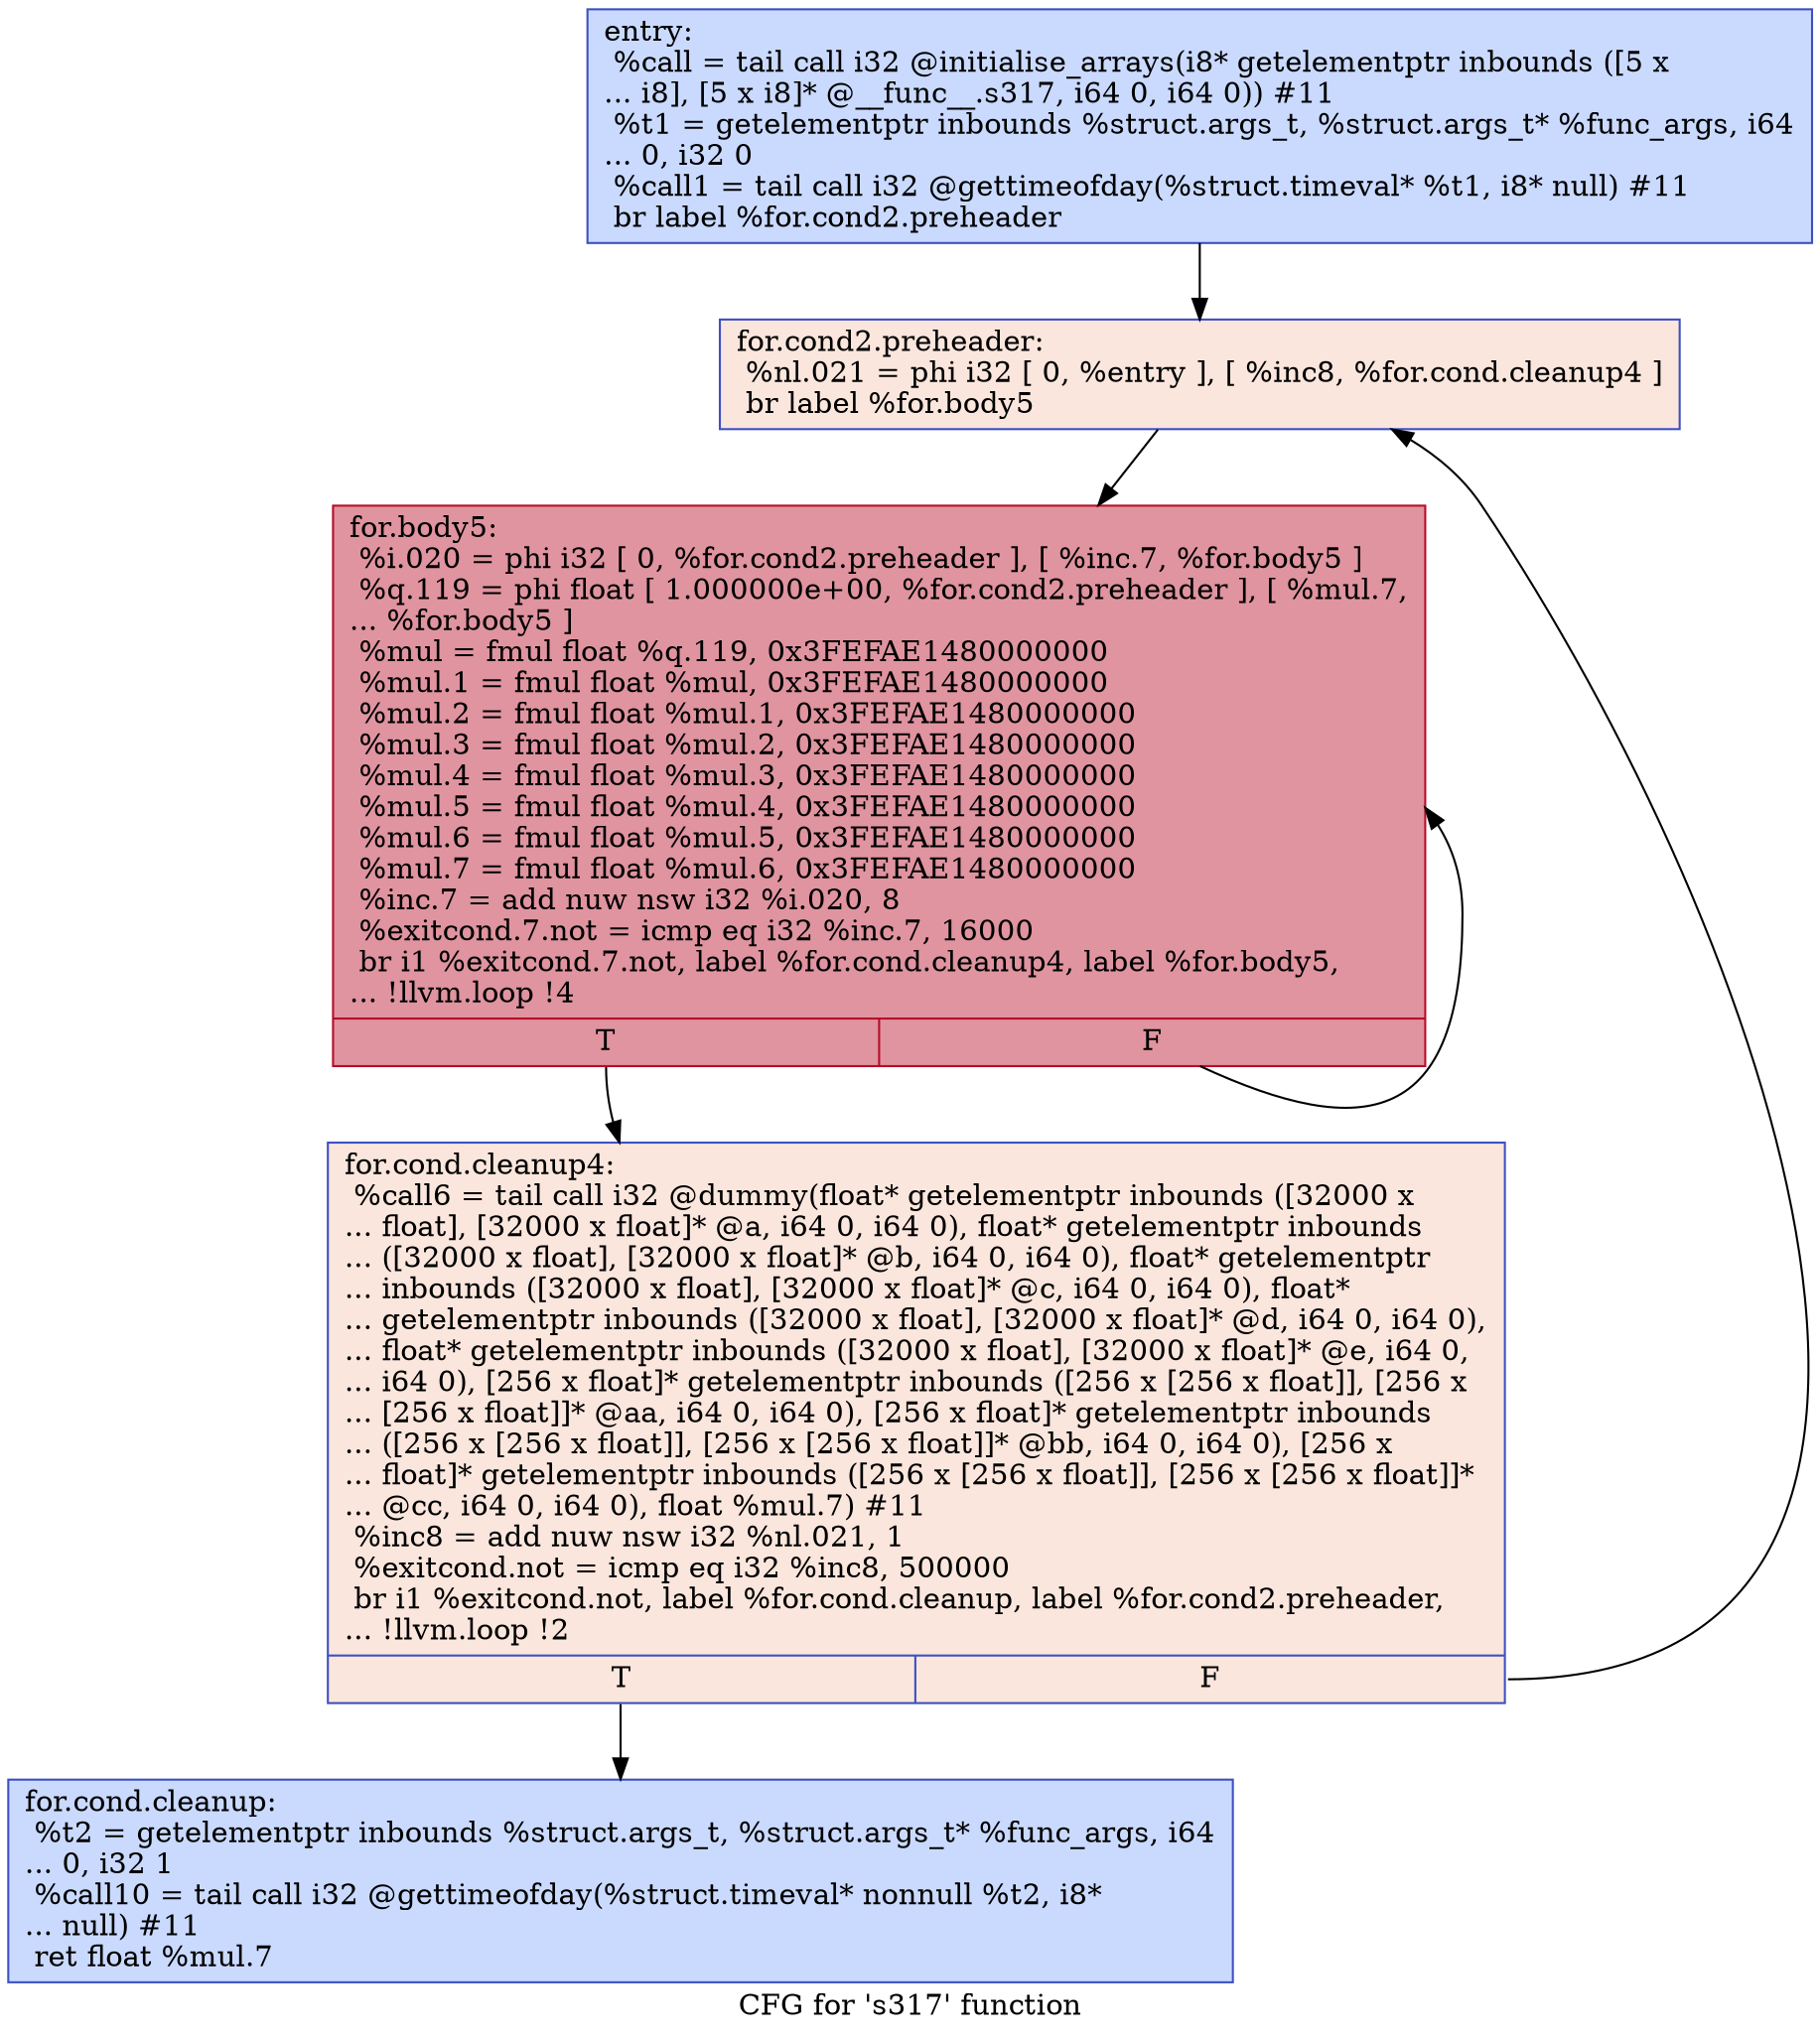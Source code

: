digraph "CFG for 's317' function" {
	label="CFG for 's317' function";

	Node0x564c93bc8590 [shape=record,color="#3d50c3ff", style=filled, fillcolor="#88abfd70",label="{entry:\l  %call = tail call i32 @initialise_arrays(i8* getelementptr inbounds ([5 x\l... i8], [5 x i8]* @__func__.s317, i64 0, i64 0)) #11\l  %t1 = getelementptr inbounds %struct.args_t, %struct.args_t* %func_args, i64\l... 0, i32 0\l  %call1 = tail call i32 @gettimeofday(%struct.timeval* %t1, i8* null) #11\l  br label %for.cond2.preheader\l}"];
	Node0x564c93bc8590 -> Node0x564c93bc8a00;
	Node0x564c93bc8a00 [shape=record,color="#3d50c3ff", style=filled, fillcolor="#f3c7b170",label="{for.cond2.preheader:                              \l  %nl.021 = phi i32 [ 0, %entry ], [ %inc8, %for.cond.cleanup4 ]\l  br label %for.body5\l}"];
	Node0x564c93bc8a00 -> Node0x564c93bc8c30;
	Node0x564c93bc8cf0 [shape=record,color="#3d50c3ff", style=filled, fillcolor="#88abfd70",label="{for.cond.cleanup:                                 \l  %t2 = getelementptr inbounds %struct.args_t, %struct.args_t* %func_args, i64\l... 0, i32 1\l  %call10 = tail call i32 @gettimeofday(%struct.timeval* nonnull %t2, i8*\l... null) #11\l  ret float %mul.7\l}"];
	Node0x564c93bc8b20 [shape=record,color="#3d50c3ff", style=filled, fillcolor="#f3c7b170",label="{for.cond.cleanup4:                                \l  %call6 = tail call i32 @dummy(float* getelementptr inbounds ([32000 x\l... float], [32000 x float]* @a, i64 0, i64 0), float* getelementptr inbounds\l... ([32000 x float], [32000 x float]* @b, i64 0, i64 0), float* getelementptr\l... inbounds ([32000 x float], [32000 x float]* @c, i64 0, i64 0), float*\l... getelementptr inbounds ([32000 x float], [32000 x float]* @d, i64 0, i64 0),\l... float* getelementptr inbounds ([32000 x float], [32000 x float]* @e, i64 0,\l... i64 0), [256 x float]* getelementptr inbounds ([256 x [256 x float]], [256 x\l... [256 x float]]* @aa, i64 0, i64 0), [256 x float]* getelementptr inbounds\l... ([256 x [256 x float]], [256 x [256 x float]]* @bb, i64 0, i64 0), [256 x\l... float]* getelementptr inbounds ([256 x [256 x float]], [256 x [256 x float]]*\l... @cc, i64 0, i64 0), float %mul.7) #11\l  %inc8 = add nuw nsw i32 %nl.021, 1\l  %exitcond.not = icmp eq i32 %inc8, 500000\l  br i1 %exitcond.not, label %for.cond.cleanup, label %for.cond2.preheader,\l... !llvm.loop !2\l|{<s0>T|<s1>F}}"];
	Node0x564c93bc8b20:s0 -> Node0x564c93bc8cf0;
	Node0x564c93bc8b20:s1 -> Node0x564c93bc8a00;
	Node0x564c93bc8c30 [shape=record,color="#b70d28ff", style=filled, fillcolor="#b70d2870",label="{for.body5:                                        \l  %i.020 = phi i32 [ 0, %for.cond2.preheader ], [ %inc.7, %for.body5 ]\l  %q.119 = phi float [ 1.000000e+00, %for.cond2.preheader ], [ %mul.7,\l... %for.body5 ]\l  %mul = fmul float %q.119, 0x3FEFAE1480000000\l  %mul.1 = fmul float %mul, 0x3FEFAE1480000000\l  %mul.2 = fmul float %mul.1, 0x3FEFAE1480000000\l  %mul.3 = fmul float %mul.2, 0x3FEFAE1480000000\l  %mul.4 = fmul float %mul.3, 0x3FEFAE1480000000\l  %mul.5 = fmul float %mul.4, 0x3FEFAE1480000000\l  %mul.6 = fmul float %mul.5, 0x3FEFAE1480000000\l  %mul.7 = fmul float %mul.6, 0x3FEFAE1480000000\l  %inc.7 = add nuw nsw i32 %i.020, 8\l  %exitcond.7.not = icmp eq i32 %inc.7, 16000\l  br i1 %exitcond.7.not, label %for.cond.cleanup4, label %for.body5,\l... !llvm.loop !4\l|{<s0>T|<s1>F}}"];
	Node0x564c93bc8c30:s0 -> Node0x564c93bc8b20;
	Node0x564c93bc8c30:s1 -> Node0x564c93bc8c30;
}
